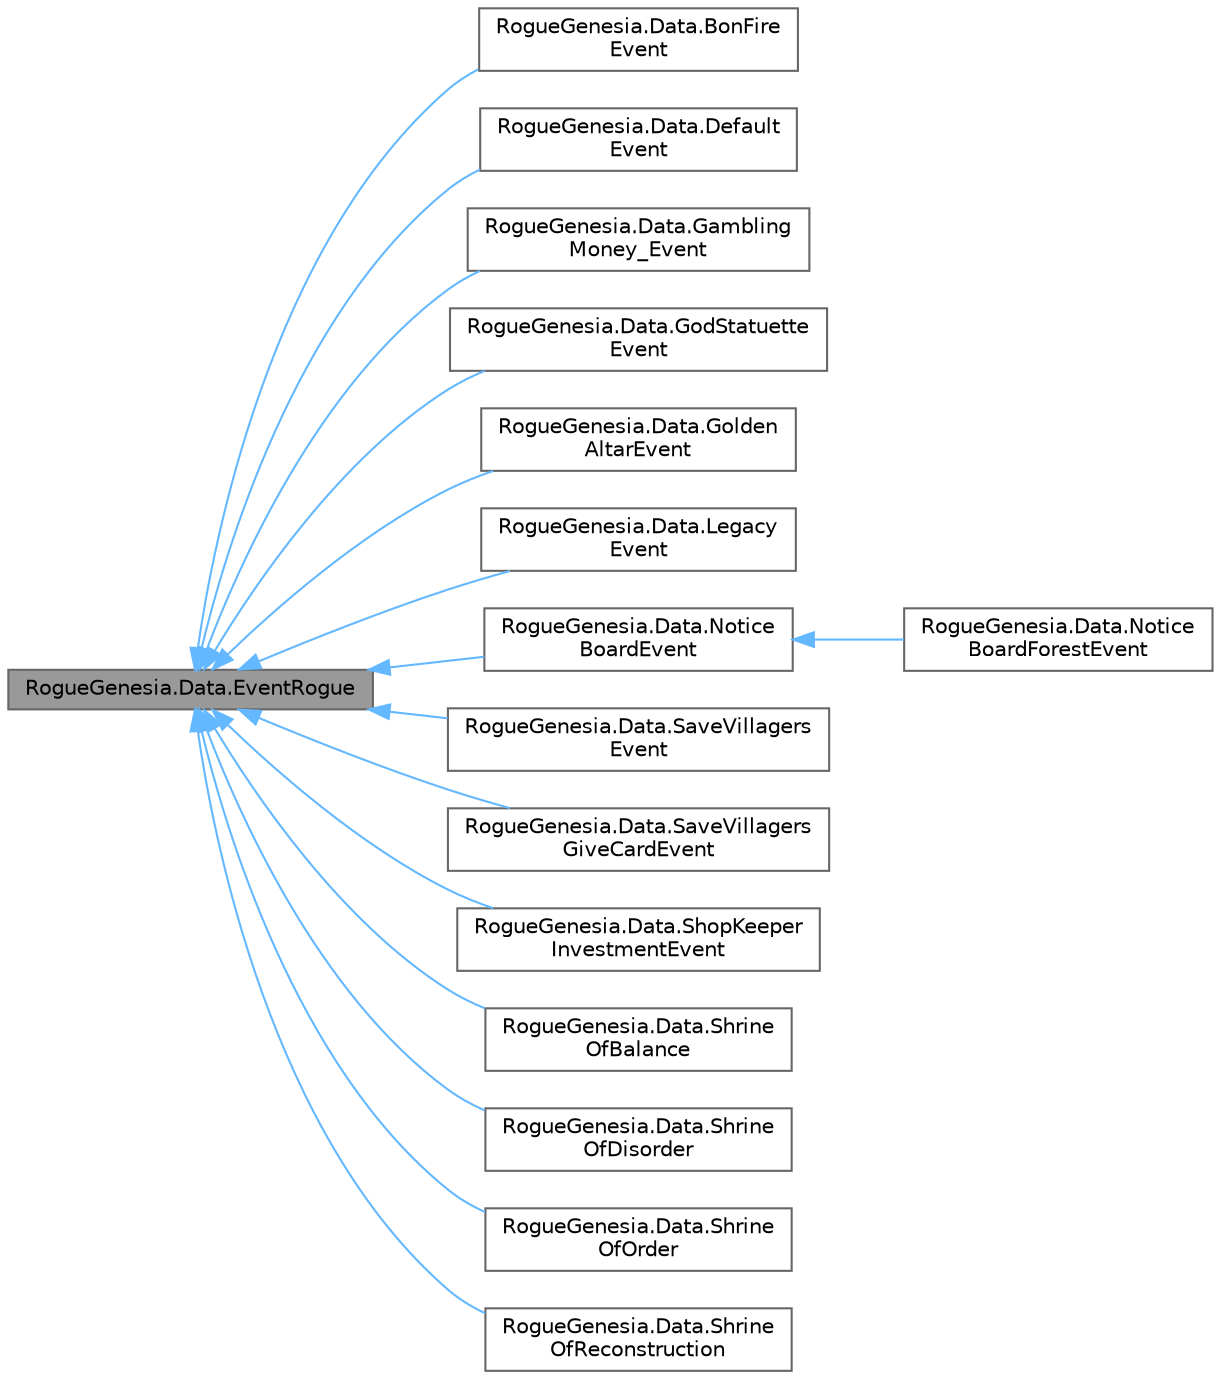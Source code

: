 digraph "RogueGenesia.Data.EventRogue"
{
 // LATEX_PDF_SIZE
  bgcolor="transparent";
  edge [fontname=Helvetica,fontsize=10,labelfontname=Helvetica,labelfontsize=10];
  node [fontname=Helvetica,fontsize=10,shape=box,height=0.2,width=0.4];
  rankdir="LR";
  Node1 [label="RogueGenesia.Data.EventRogue",height=0.2,width=0.4,color="gray40", fillcolor="grey60", style="filled", fontcolor="black",tooltip=" "];
  Node1 -> Node2 [dir="back",color="steelblue1",style="solid"];
  Node2 [label="RogueGenesia.Data.BonFire\lEvent",height=0.2,width=0.4,color="gray40", fillcolor="white", style="filled",URL="$class_rogue_genesia_1_1_data_1_1_bon_fire_event.html",tooltip=" "];
  Node1 -> Node3 [dir="back",color="steelblue1",style="solid"];
  Node3 [label="RogueGenesia.Data.Default\lEvent",height=0.2,width=0.4,color="gray40", fillcolor="white", style="filled",URL="$class_rogue_genesia_1_1_data_1_1_default_event.html",tooltip=" "];
  Node1 -> Node4 [dir="back",color="steelblue1",style="solid"];
  Node4 [label="RogueGenesia.Data.Gambling\lMoney_Event",height=0.2,width=0.4,color="gray40", fillcolor="white", style="filled",URL="$class_rogue_genesia_1_1_data_1_1_gambling_money___event.html",tooltip=" "];
  Node1 -> Node5 [dir="back",color="steelblue1",style="solid"];
  Node5 [label="RogueGenesia.Data.GodStatuette\lEvent",height=0.2,width=0.4,color="gray40", fillcolor="white", style="filled",URL="$class_rogue_genesia_1_1_data_1_1_god_statuette_event.html",tooltip=" "];
  Node1 -> Node6 [dir="back",color="steelblue1",style="solid"];
  Node6 [label="RogueGenesia.Data.Golden\lAltarEvent",height=0.2,width=0.4,color="gray40", fillcolor="white", style="filled",URL="$class_rogue_genesia_1_1_data_1_1_golden_altar_event.html",tooltip=" "];
  Node1 -> Node7 [dir="back",color="steelblue1",style="solid"];
  Node7 [label="RogueGenesia.Data.Legacy\lEvent",height=0.2,width=0.4,color="gray40", fillcolor="white", style="filled",URL="$class_rogue_genesia_1_1_data_1_1_legacy_event.html",tooltip=" "];
  Node1 -> Node8 [dir="back",color="steelblue1",style="solid"];
  Node8 [label="RogueGenesia.Data.Notice\lBoardEvent",height=0.2,width=0.4,color="gray40", fillcolor="white", style="filled",URL="$class_rogue_genesia_1_1_data_1_1_notice_board_event.html",tooltip=" "];
  Node8 -> Node9 [dir="back",color="steelblue1",style="solid"];
  Node9 [label="RogueGenesia.Data.Notice\lBoardForestEvent",height=0.2,width=0.4,color="gray40", fillcolor="white", style="filled",URL="$class_rogue_genesia_1_1_data_1_1_notice_board_forest_event.html",tooltip=" "];
  Node1 -> Node10 [dir="back",color="steelblue1",style="solid"];
  Node10 [label="RogueGenesia.Data.SaveVillagers\lEvent",height=0.2,width=0.4,color="gray40", fillcolor="white", style="filled",URL="$class_rogue_genesia_1_1_data_1_1_save_villagers_event.html",tooltip=" "];
  Node1 -> Node11 [dir="back",color="steelblue1",style="solid"];
  Node11 [label="RogueGenesia.Data.SaveVillagers\lGiveCardEvent",height=0.2,width=0.4,color="gray40", fillcolor="white", style="filled",URL="$class_rogue_genesia_1_1_data_1_1_save_villagers_give_card_event.html",tooltip=" "];
  Node1 -> Node12 [dir="back",color="steelblue1",style="solid"];
  Node12 [label="RogueGenesia.Data.ShopKeeper\lInvestmentEvent",height=0.2,width=0.4,color="gray40", fillcolor="white", style="filled",URL="$class_rogue_genesia_1_1_data_1_1_shop_keeper_investment_event.html",tooltip=" "];
  Node1 -> Node13 [dir="back",color="steelblue1",style="solid"];
  Node13 [label="RogueGenesia.Data.Shrine\lOfBalance",height=0.2,width=0.4,color="gray40", fillcolor="white", style="filled",URL="$class_rogue_genesia_1_1_data_1_1_shrine_of_balance.html",tooltip=" "];
  Node1 -> Node14 [dir="back",color="steelblue1",style="solid"];
  Node14 [label="RogueGenesia.Data.Shrine\lOfDisorder",height=0.2,width=0.4,color="gray40", fillcolor="white", style="filled",URL="$class_rogue_genesia_1_1_data_1_1_shrine_of_disorder.html",tooltip=" "];
  Node1 -> Node15 [dir="back",color="steelblue1",style="solid"];
  Node15 [label="RogueGenesia.Data.Shrine\lOfOrder",height=0.2,width=0.4,color="gray40", fillcolor="white", style="filled",URL="$class_rogue_genesia_1_1_data_1_1_shrine_of_order.html",tooltip=" "];
  Node1 -> Node16 [dir="back",color="steelblue1",style="solid"];
  Node16 [label="RogueGenesia.Data.Shrine\lOfReconstruction",height=0.2,width=0.4,color="gray40", fillcolor="white", style="filled",URL="$class_rogue_genesia_1_1_data_1_1_shrine_of_reconstruction.html",tooltip=" "];
}
